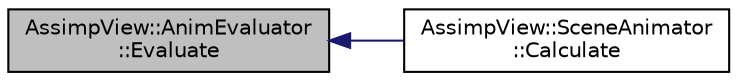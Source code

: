 digraph "AssimpView::AnimEvaluator::Evaluate"
{
  edge [fontname="Helvetica",fontsize="10",labelfontname="Helvetica",labelfontsize="10"];
  node [fontname="Helvetica",fontsize="10",shape=record];
  rankdir="LR";
  Node1 [label="AssimpView::AnimEvaluator\l::Evaluate",height=0.2,width=0.4,color="black", fillcolor="grey75", style="filled", fontcolor="black"];
  Node1 -> Node2 [dir="back",color="midnightblue",fontsize="10",style="solid"];
  Node2 [label="AssimpView::SceneAnimator\l::Calculate",height=0.2,width=0.4,color="black", fillcolor="white", style="filled",URL="$class_assimp_view_1_1_scene_animator.html#ac2fca81d4eb40a272065b5cf032db38b"];
}
